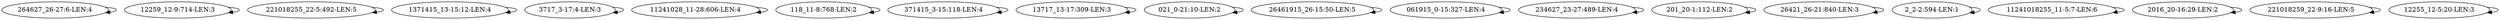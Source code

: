 digraph G {
    "264627_26-27:6-LEN:4" -> "264627_26-27:6-LEN:4";
    "12259_12-9:714-LEN:3" -> "12259_12-9:714-LEN:3";
    "221018255_22-5:492-LEN:5" -> "221018255_22-5:492-LEN:5";
    "1371415_13-15:12-LEN:4" -> "1371415_13-15:12-LEN:4";
    "3717_3-17:4-LEN:3" -> "3717_3-17:4-LEN:3";
    "11241028_11-28:606-LEN:4" -> "11241028_11-28:606-LEN:4";
    "118_11-8:768-LEN:2" -> "118_11-8:768-LEN:2";
    "371415_3-15:118-LEN:4" -> "371415_3-15:118-LEN:4";
    "13717_13-17:309-LEN:3" -> "13717_13-17:309-LEN:3";
    "021_0-21:10-LEN:2" -> "021_0-21:10-LEN:2";
    "26461915_26-15:50-LEN:5" -> "26461915_26-15:50-LEN:5";
    "061915_0-15:327-LEN:4" -> "061915_0-15:327-LEN:4";
    "234627_23-27:489-LEN:4" -> "234627_23-27:489-LEN:4";
    "201_20-1:112-LEN:2" -> "201_20-1:112-LEN:2";
    "26421_26-21:840-LEN:3" -> "26421_26-21:840-LEN:3";
    "2_2-2:594-LEN:1" -> "2_2-2:594-LEN:1";
    "11241018255_11-5:7-LEN:6" -> "11241018255_11-5:7-LEN:6";
    "2016_20-16:29-LEN:2" -> "2016_20-16:29-LEN:2";
    "221018259_22-9:16-LEN:5" -> "221018259_22-9:16-LEN:5";
    "12255_12-5:20-LEN:3" -> "12255_12-5:20-LEN:3";
}
